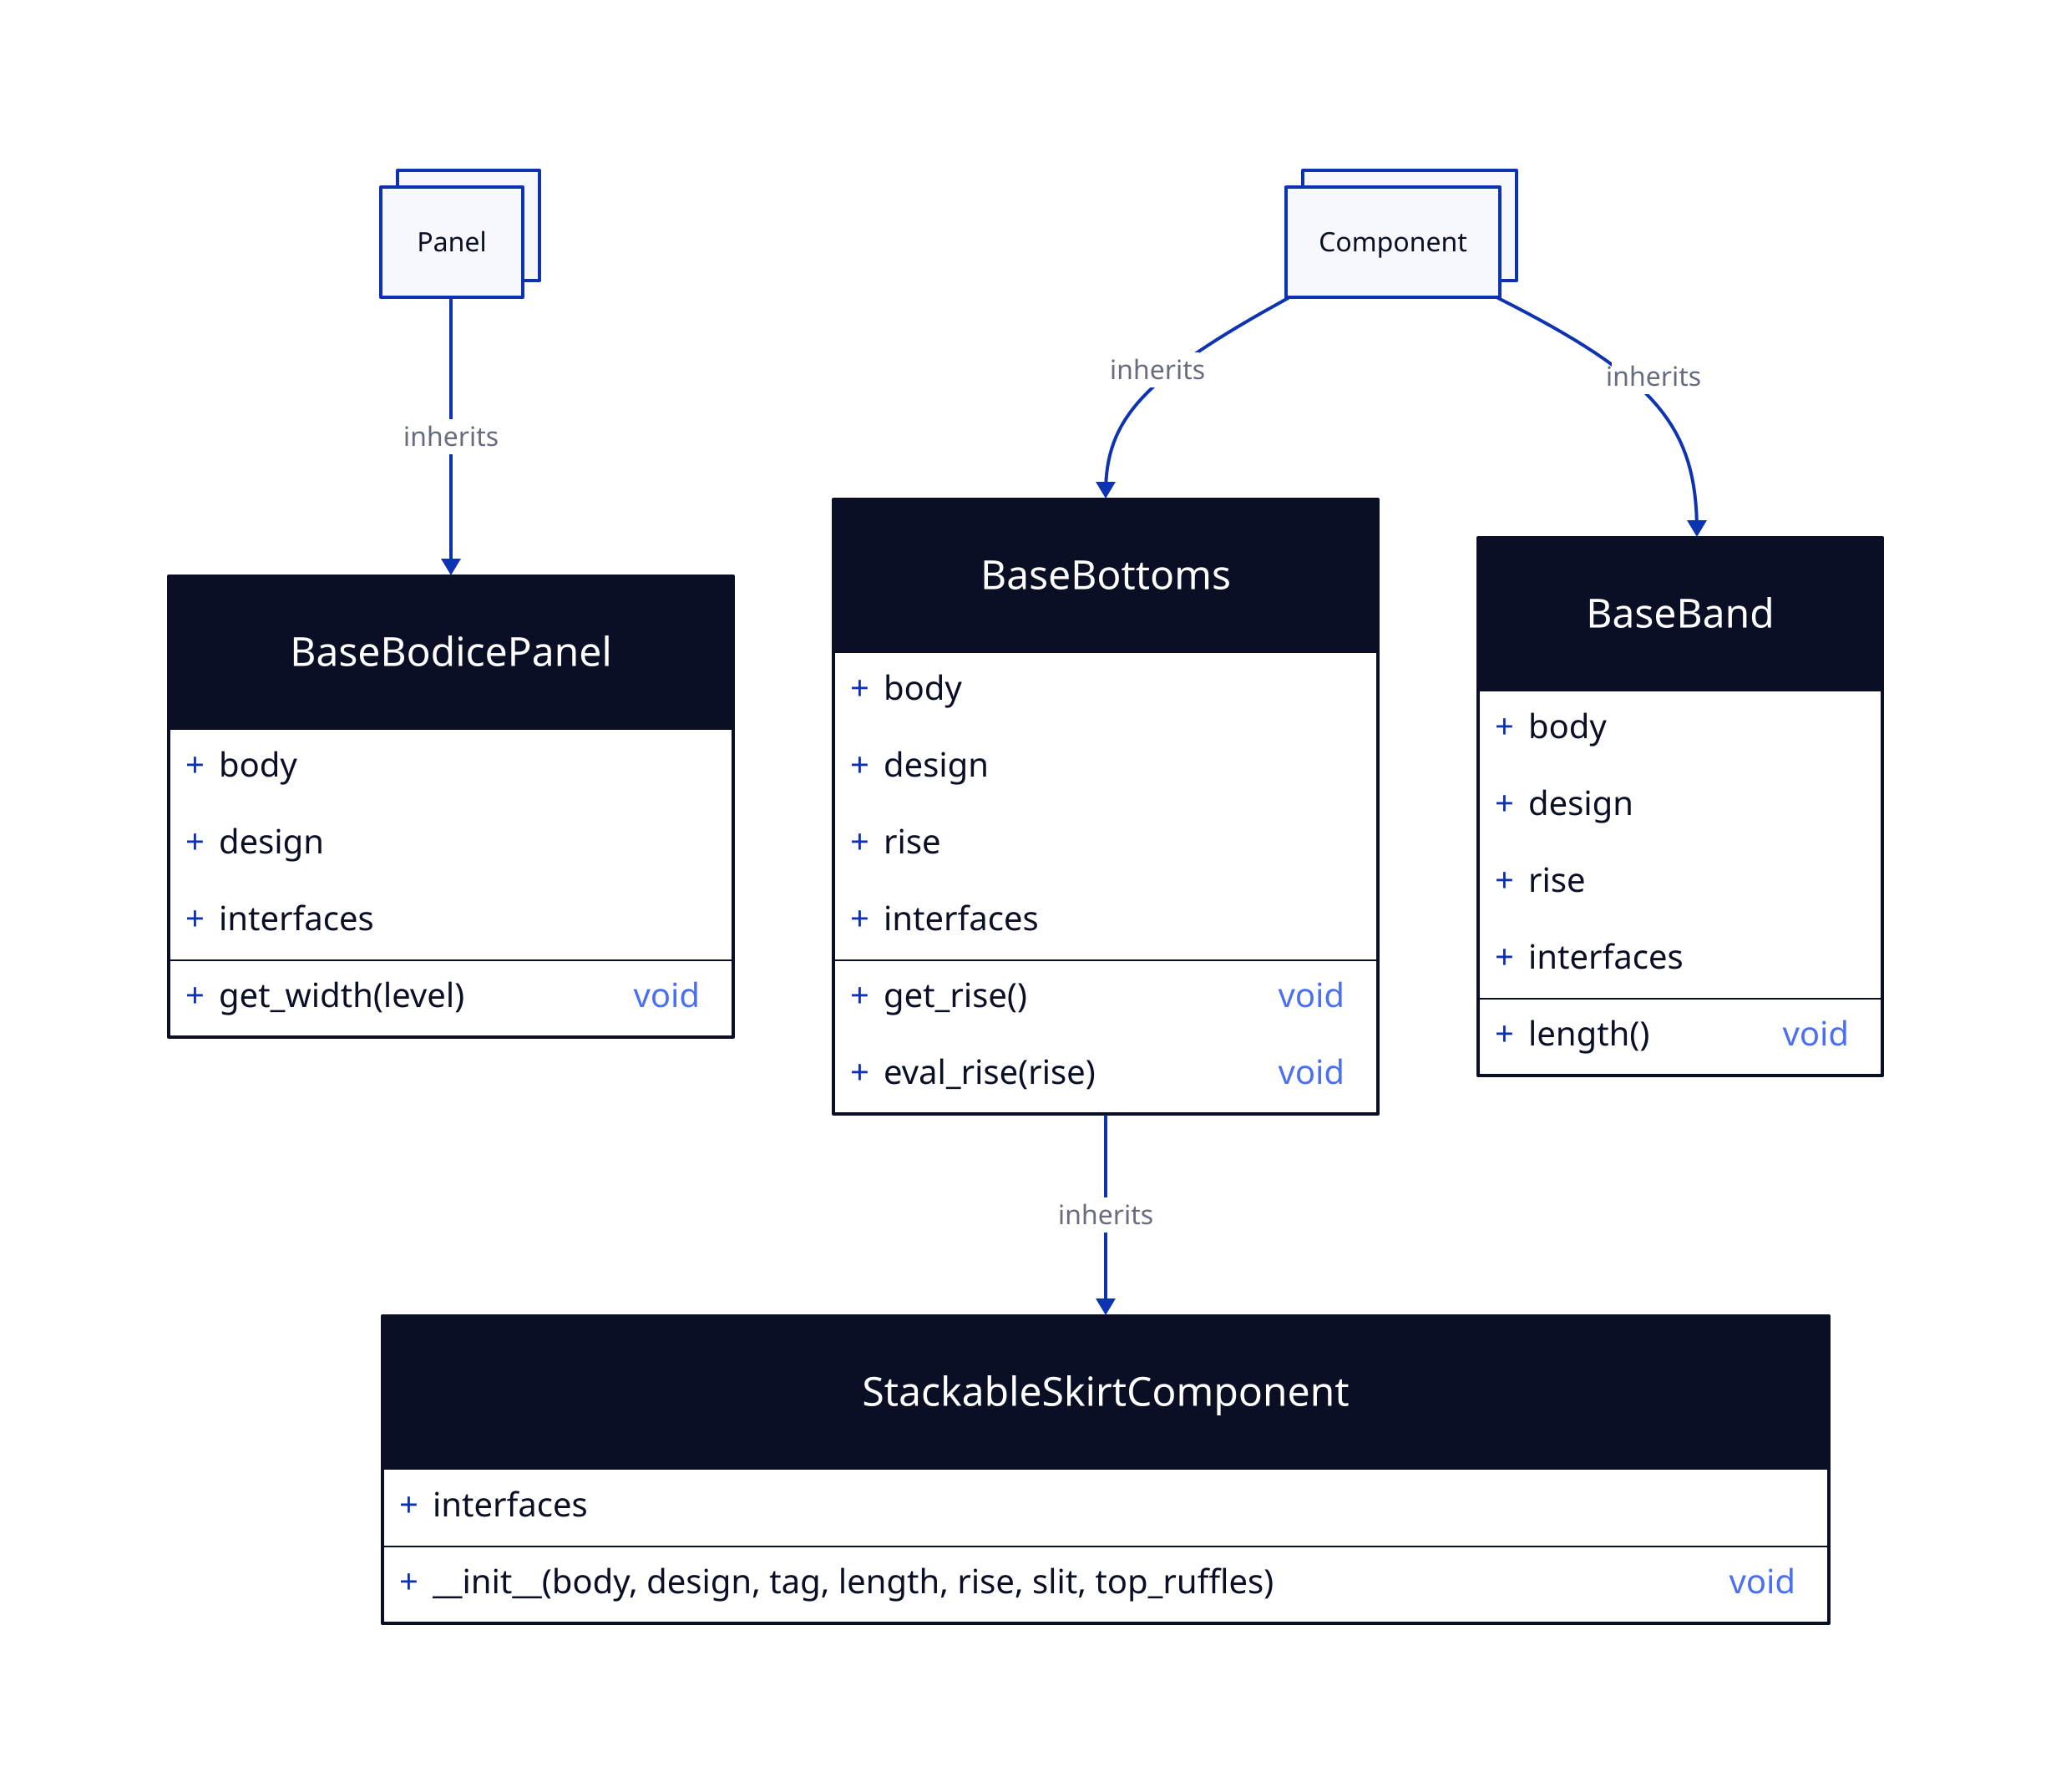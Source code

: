 Panel: {
  style.multiple: true
}

Component: {
  style.multiple: true
}

BaseBodicePanel: {
  shape: class
  body
  design
  interfaces
  get_width(level)
}

BaseBottoms: {
  shape: class
  body
  design
  rise
  interfaces
  get_rise()
  eval_rise(rise)
}

StackableSkirtComponent: {
  shape: class
  interfaces
  __init__(body, design, tag, length, rise, slit, top_ruffles)
}

BaseBand: {
  shape: class
  body
  design
  rise
  interfaces
  length()
}

Panel -> BaseBodicePanel: inherits
Component -> BaseBottoms: inherits
BaseBottoms -> StackableSkirtComponent: inherits
Component -> BaseBand: inherits
